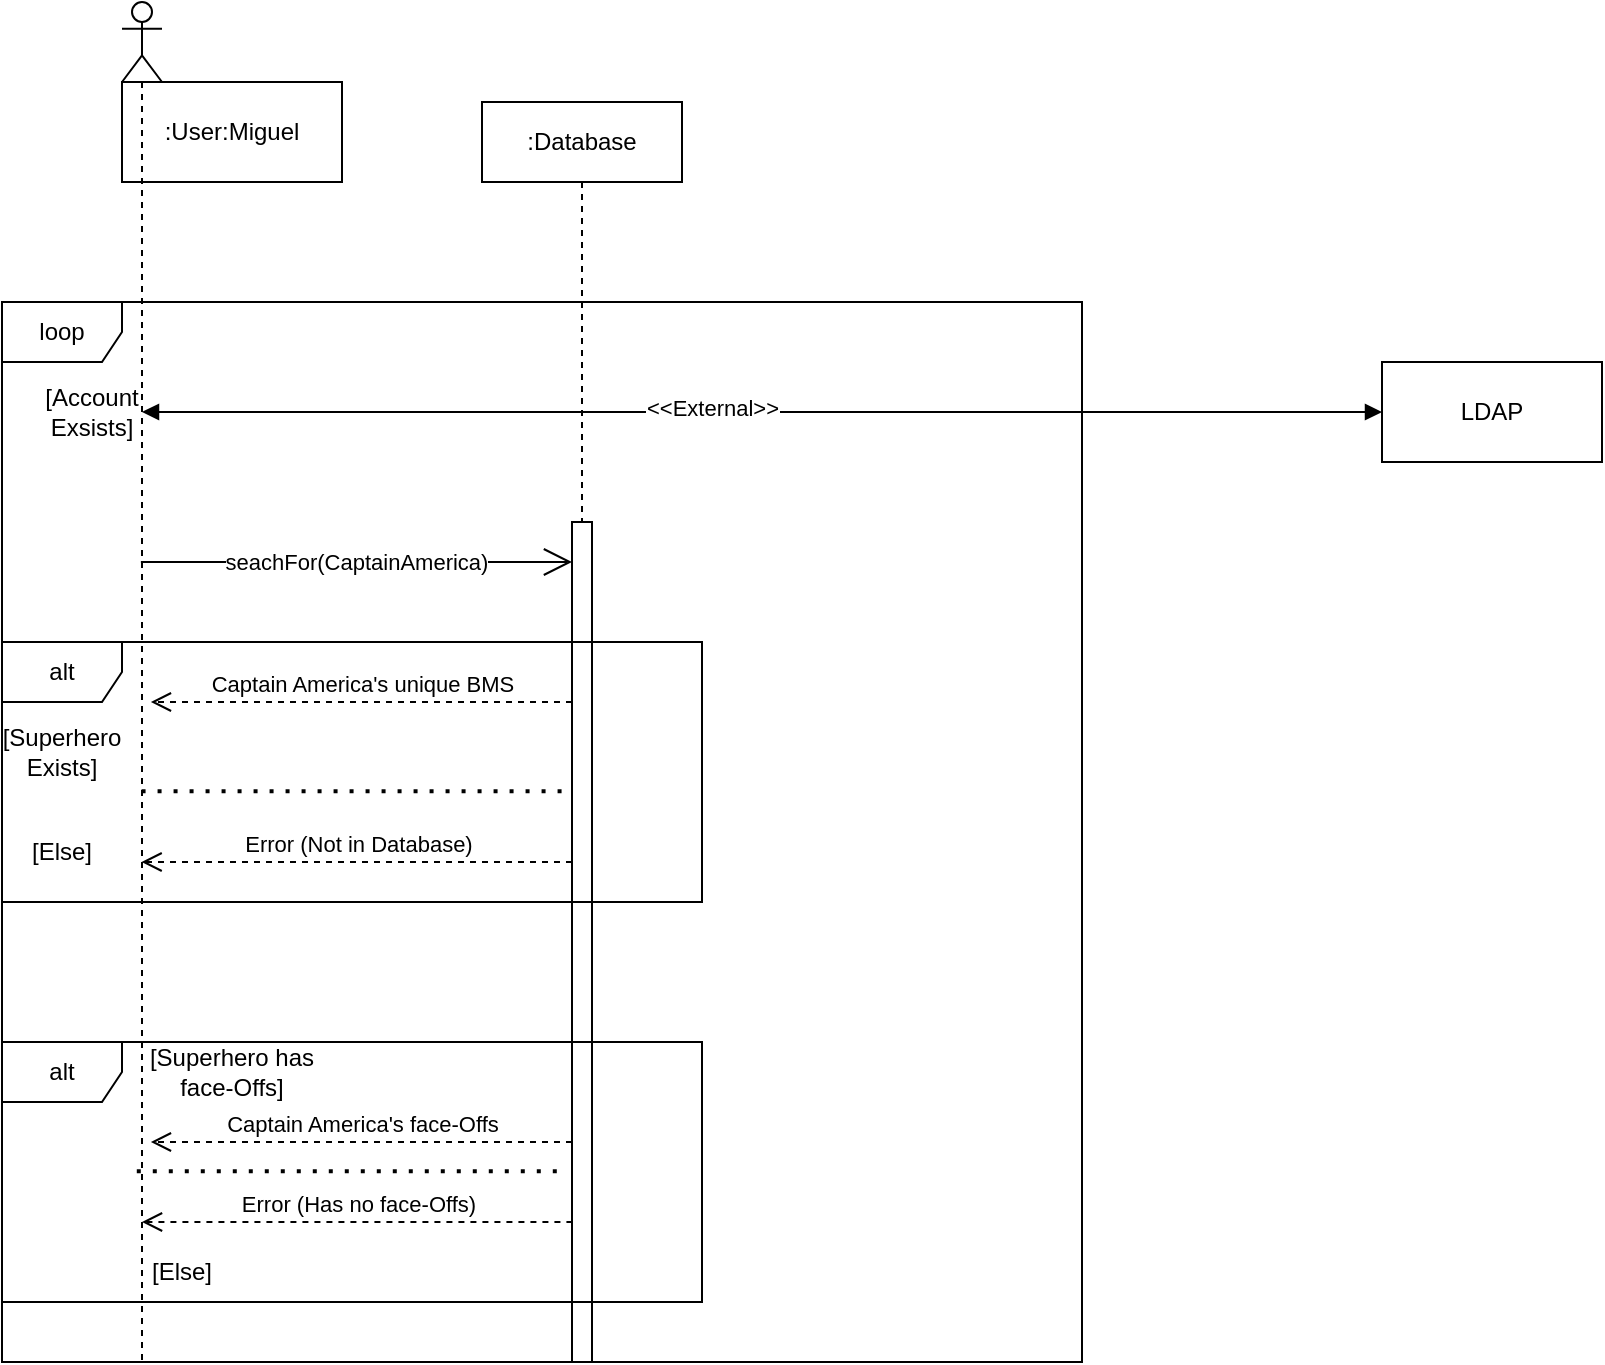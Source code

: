 <mxfile version="23.1.5" type="github">
  <diagram name="Page-1" id="34sxdz30EEvBzpfn3WbW">
    <mxGraphModel dx="956" dy="868" grid="1" gridSize="10" guides="1" tooltips="1" connect="1" arrows="1" fold="1" page="1" pageScale="1" pageWidth="850" pageHeight="1100" math="0" shadow="0">
      <root>
        <mxCell id="0" />
        <mxCell id="1" parent="0" />
        <mxCell id="S5gwTWqAQksbmChOUUIe-2" value="loop" style="shape=umlFrame;whiteSpace=wrap;html=1;pointerEvents=0;" vertex="1" parent="1">
          <mxGeometry x="20" y="220" width="540" height="530" as="geometry" />
        </mxCell>
        <mxCell id="S5gwTWqAQksbmChOUUIe-3" value=":User:Miguel" style="html=1;whiteSpace=wrap;" vertex="1" parent="1">
          <mxGeometry x="80" y="110" width="110" height="50" as="geometry" />
        </mxCell>
        <mxCell id="S5gwTWqAQksbmChOUUIe-4" value="LDAP" style="html=1;whiteSpace=wrap;" vertex="1" parent="1">
          <mxGeometry x="710" y="250" width="110" height="50" as="geometry" />
        </mxCell>
        <mxCell id="S5gwTWqAQksbmChOUUIe-9" value="" style="endArrow=block;startArrow=block;endFill=1;startFill=1;html=1;rounded=0;entryX=0;entryY=0.5;entryDx=0;entryDy=0;" edge="1" parent="1" source="S5gwTWqAQksbmChOUUIe-17" target="S5gwTWqAQksbmChOUUIe-4">
          <mxGeometry width="160" relative="1" as="geometry">
            <mxPoint x="110" y="275" as="sourcePoint" />
            <mxPoint x="590" y="340" as="targetPoint" />
          </mxGeometry>
        </mxCell>
        <mxCell id="S5gwTWqAQksbmChOUUIe-10" value="&amp;lt;&amp;lt;External&amp;gt;&amp;gt;" style="edgeLabel;html=1;align=center;verticalAlign=middle;resizable=0;points=[];" vertex="1" connectable="0" parent="S5gwTWqAQksbmChOUUIe-9">
          <mxGeometry x="-0.083" y="2" relative="1" as="geometry">
            <mxPoint as="offset" />
          </mxGeometry>
        </mxCell>
        <mxCell id="S5gwTWqAQksbmChOUUIe-12" value="[Account Exsists]" style="text;html=1;align=center;verticalAlign=middle;whiteSpace=wrap;rounded=0;" vertex="1" parent="1">
          <mxGeometry x="20" y="250" width="90" height="50" as="geometry" />
        </mxCell>
        <mxCell id="S5gwTWqAQksbmChOUUIe-14" value="" style="endArrow=open;endFill=1;endSize=12;html=1;rounded=0;entryX=0;entryY=0;entryDx=0;entryDy=5;entryPerimeter=0;" edge="1" parent="1">
          <mxGeometry width="160" relative="1" as="geometry">
            <mxPoint x="89.447" y="350" as="sourcePoint" />
            <mxPoint x="305" y="350" as="targetPoint" />
          </mxGeometry>
        </mxCell>
        <mxCell id="S5gwTWqAQksbmChOUUIe-16" value="seachFor(CaptainAmerica)" style="edgeLabel;html=1;align=center;verticalAlign=middle;resizable=0;points=[];" vertex="1" connectable="0" parent="S5gwTWqAQksbmChOUUIe-14">
          <mxGeometry x="-0.006" relative="1" as="geometry">
            <mxPoint as="offset" />
          </mxGeometry>
        </mxCell>
        <mxCell id="S5gwTWqAQksbmChOUUIe-17" value="" style="shape=umlLifeline;perimeter=lifelinePerimeter;whiteSpace=wrap;html=1;container=1;dropTarget=0;collapsible=0;recursiveResize=0;outlineConnect=0;portConstraint=eastwest;newEdgeStyle={&quot;curved&quot;:0,&quot;rounded&quot;:0};participant=umlActor;" vertex="1" parent="1">
          <mxGeometry x="80" y="70" width="20" height="680" as="geometry" />
        </mxCell>
        <mxCell id="S5gwTWqAQksbmChOUUIe-19" value=":Database" style="shape=umlLifeline;perimeter=lifelinePerimeter;whiteSpace=wrap;html=1;container=1;dropTarget=0;collapsible=0;recursiveResize=0;outlineConnect=0;portConstraint=eastwest;newEdgeStyle={&quot;curved&quot;:0,&quot;rounded&quot;:0};" vertex="1" parent="1">
          <mxGeometry x="260" y="120" width="100" height="210" as="geometry" />
        </mxCell>
        <mxCell id="S5gwTWqAQksbmChOUUIe-20" value="" style="html=1;points=[[0,0,0,0,5],[0,1,0,0,-5],[1,0,0,0,5],[1,1,0,0,-5]];perimeter=orthogonalPerimeter;outlineConnect=0;targetShapes=umlLifeline;portConstraint=eastwest;newEdgeStyle={&quot;curved&quot;:0,&quot;rounded&quot;:0};" vertex="1" parent="1">
          <mxGeometry x="305" y="330" width="10" height="420" as="geometry" />
        </mxCell>
        <mxCell id="S5gwTWqAQksbmChOUUIe-25" value="Captain America&#39;s unique BMS" style="html=1;verticalAlign=bottom;endArrow=open;dashed=1;endSize=8;curved=0;rounded=0;" edge="1" parent="1">
          <mxGeometry x="-0.003" relative="1" as="geometry">
            <mxPoint x="305" y="420" as="sourcePoint" />
            <mxPoint x="94.447" y="420" as="targetPoint" />
            <mxPoint as="offset" />
          </mxGeometry>
        </mxCell>
        <mxCell id="S5gwTWqAQksbmChOUUIe-28" value="alt" style="shape=umlFrame;whiteSpace=wrap;html=1;pointerEvents=0;" vertex="1" parent="1">
          <mxGeometry x="20" y="390" width="350" height="130" as="geometry" />
        </mxCell>
        <mxCell id="S5gwTWqAQksbmChOUUIe-30" value="alt" style="shape=umlFrame;whiteSpace=wrap;html=1;pointerEvents=0;" vertex="1" parent="1">
          <mxGeometry x="20" y="590" width="350" height="130" as="geometry" />
        </mxCell>
        <mxCell id="S5gwTWqAQksbmChOUUIe-31" value="[Superhero Exists]" style="text;html=1;align=center;verticalAlign=middle;whiteSpace=wrap;rounded=0;" vertex="1" parent="1">
          <mxGeometry x="20" y="430" width="60" height="30" as="geometry" />
        </mxCell>
        <mxCell id="S5gwTWqAQksbmChOUUIe-32" value="[Else]" style="text;html=1;align=center;verticalAlign=middle;whiteSpace=wrap;rounded=0;" vertex="1" parent="1">
          <mxGeometry x="20" y="480" width="60" height="30" as="geometry" />
        </mxCell>
        <mxCell id="S5gwTWqAQksbmChOUUIe-33" value="Error (Not in Database)" style="html=1;verticalAlign=bottom;endArrow=open;dashed=1;endSize=8;curved=0;rounded=0;" edge="1" parent="1">
          <mxGeometry x="0.001" relative="1" as="geometry">
            <mxPoint x="305" y="500.0" as="sourcePoint" />
            <mxPoint x="89.786" y="500.0" as="targetPoint" />
            <mxPoint as="offset" />
          </mxGeometry>
        </mxCell>
        <mxCell id="S5gwTWqAQksbmChOUUIe-36" value="" style="endArrow=none;dashed=1;html=1;dashPattern=1 3;strokeWidth=2;rounded=0;" edge="1" parent="1">
          <mxGeometry width="50" height="50" relative="1" as="geometry">
            <mxPoint x="89.786" y="464.64" as="sourcePoint" />
            <mxPoint x="305" y="464.64" as="targetPoint" />
          </mxGeometry>
        </mxCell>
        <mxCell id="S5gwTWqAQksbmChOUUIe-39" value="[Superhero has face-Offs]" style="text;html=1;align=center;verticalAlign=middle;whiteSpace=wrap;rounded=0;" vertex="1" parent="1">
          <mxGeometry x="90" y="590" width="90" height="30" as="geometry" />
        </mxCell>
        <mxCell id="S5gwTWqAQksbmChOUUIe-40" value="[Else]" style="text;html=1;align=center;verticalAlign=middle;whiteSpace=wrap;rounded=0;" vertex="1" parent="1">
          <mxGeometry x="80" y="690" width="60" height="30" as="geometry" />
        </mxCell>
        <mxCell id="S5gwTWqAQksbmChOUUIe-41" value="Captain America&#39;s face-Offs" style="html=1;verticalAlign=bottom;endArrow=open;dashed=1;endSize=8;curved=0;rounded=0;" edge="1" parent="1">
          <mxGeometry x="-0.003" relative="1" as="geometry">
            <mxPoint x="305.0" y="640" as="sourcePoint" />
            <mxPoint x="94.447" y="640" as="targetPoint" />
            <mxPoint as="offset" />
          </mxGeometry>
        </mxCell>
        <mxCell id="S5gwTWqAQksbmChOUUIe-42" value="" style="endArrow=none;dashed=1;html=1;dashPattern=1 3;strokeWidth=2;rounded=0;" edge="1" parent="1">
          <mxGeometry width="50" height="50" relative="1" as="geometry">
            <mxPoint x="87.396" y="654.68" as="sourcePoint" />
            <mxPoint x="302.61" y="654.68" as="targetPoint" />
          </mxGeometry>
        </mxCell>
        <mxCell id="S5gwTWqAQksbmChOUUIe-43" value="Error (Has no face-Offs)" style="html=1;verticalAlign=bottom;endArrow=open;dashed=1;endSize=8;curved=0;rounded=0;" edge="1" parent="1">
          <mxGeometry relative="1" as="geometry">
            <mxPoint x="305.21" y="680.0" as="sourcePoint" />
            <mxPoint x="89.996" y="680.0" as="targetPoint" />
          </mxGeometry>
        </mxCell>
      </root>
    </mxGraphModel>
  </diagram>
</mxfile>
